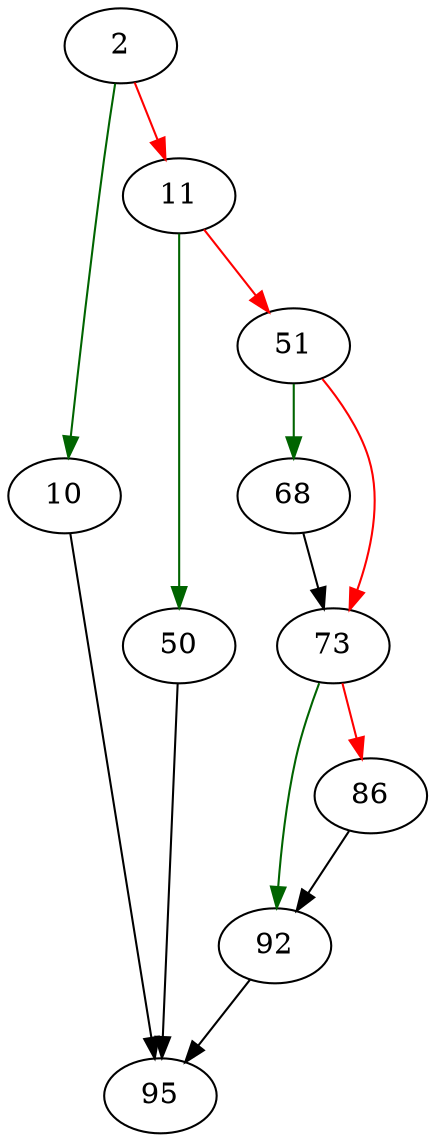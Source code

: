 strict digraph "sqlite3ResolveExprNames" {
	// Node definitions.
	2 [entry=true];
	10;
	11;
	95;
	50;
	51;
	68;
	73;
	92;
	86;

	// Edge definitions.
	2 -> 10 [
		color=darkgreen
		cond=true
	];
	2 -> 11 [
		color=red
		cond=false
	];
	10 -> 95;
	11 -> 50 [
		color=darkgreen
		cond=true
	];
	11 -> 51 [
		color=red
		cond=false
	];
	50 -> 95;
	51 -> 68 [
		color=darkgreen
		cond=true
	];
	51 -> 73 [
		color=red
		cond=false
	];
	68 -> 73;
	73 -> 92 [
		color=darkgreen
		cond=true
	];
	73 -> 86 [
		color=red
		cond=false
	];
	92 -> 95;
	86 -> 92;
}